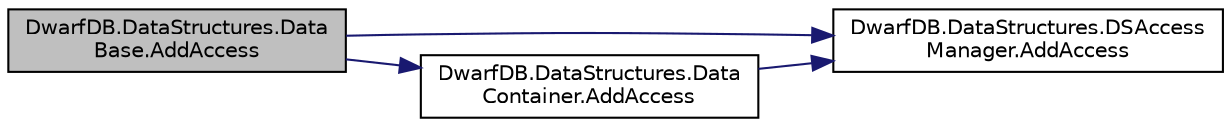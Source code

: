 digraph "DwarfDB.DataStructures.DataBase.AddAccess"
{
  edge [fontname="Helvetica",fontsize="10",labelfontname="Helvetica",labelfontsize="10"];
  node [fontname="Helvetica",fontsize="10",shape=record];
  rankdir="LR";
  Node1 [label="DwarfDB.DataStructures.Data\lBase.AddAccess",height=0.2,width=0.4,color="black", fillcolor="grey75", style="filled", fontcolor="black"];
  Node1 -> Node2 [color="midnightblue",fontsize="10",style="solid",fontname="Helvetica"];
  Node2 [label="DwarfDB.DataStructures.DSAccess\lManager.AddAccess",height=0.2,width=0.4,color="black", fillcolor="white", style="filled",URL="$class_dwarf_d_b_1_1_data_structures_1_1_d_s_access_manager.html#aea02ec1b0fac076177a798c71701178e",tooltip="Adding a new access record for our DB "];
  Node1 -> Node3 [color="midnightblue",fontsize="10",style="solid",fontname="Helvetica"];
  Node3 [label="DwarfDB.DataStructures.Data\lContainer.AddAccess",height=0.2,width=0.4,color="black", fillcolor="white", style="filled",URL="$class_dwarf_d_b_1_1_data_structures_1_1_data_container.html#ae4044ec9ce657af53ee87f365c2c6b89",tooltip="Adding a new access record for our DC "];
  Node3 -> Node2 [color="midnightblue",fontsize="10",style="solid",fontname="Helvetica"];
}

